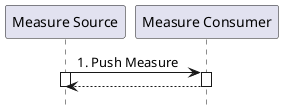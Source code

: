 @startuml
hide footbox
participant "Measure Source" as MeasureSource
participant "Measure Consumer" as MeasureConsumer
"MeasureSource" -> "MeasureConsumer" : 1. Push Measure
activate "MeasureSource"
activate "MeasureConsumer"
return
deactivate "MeasureSource"
deactivate "MeasureConsumer"
@enduml
